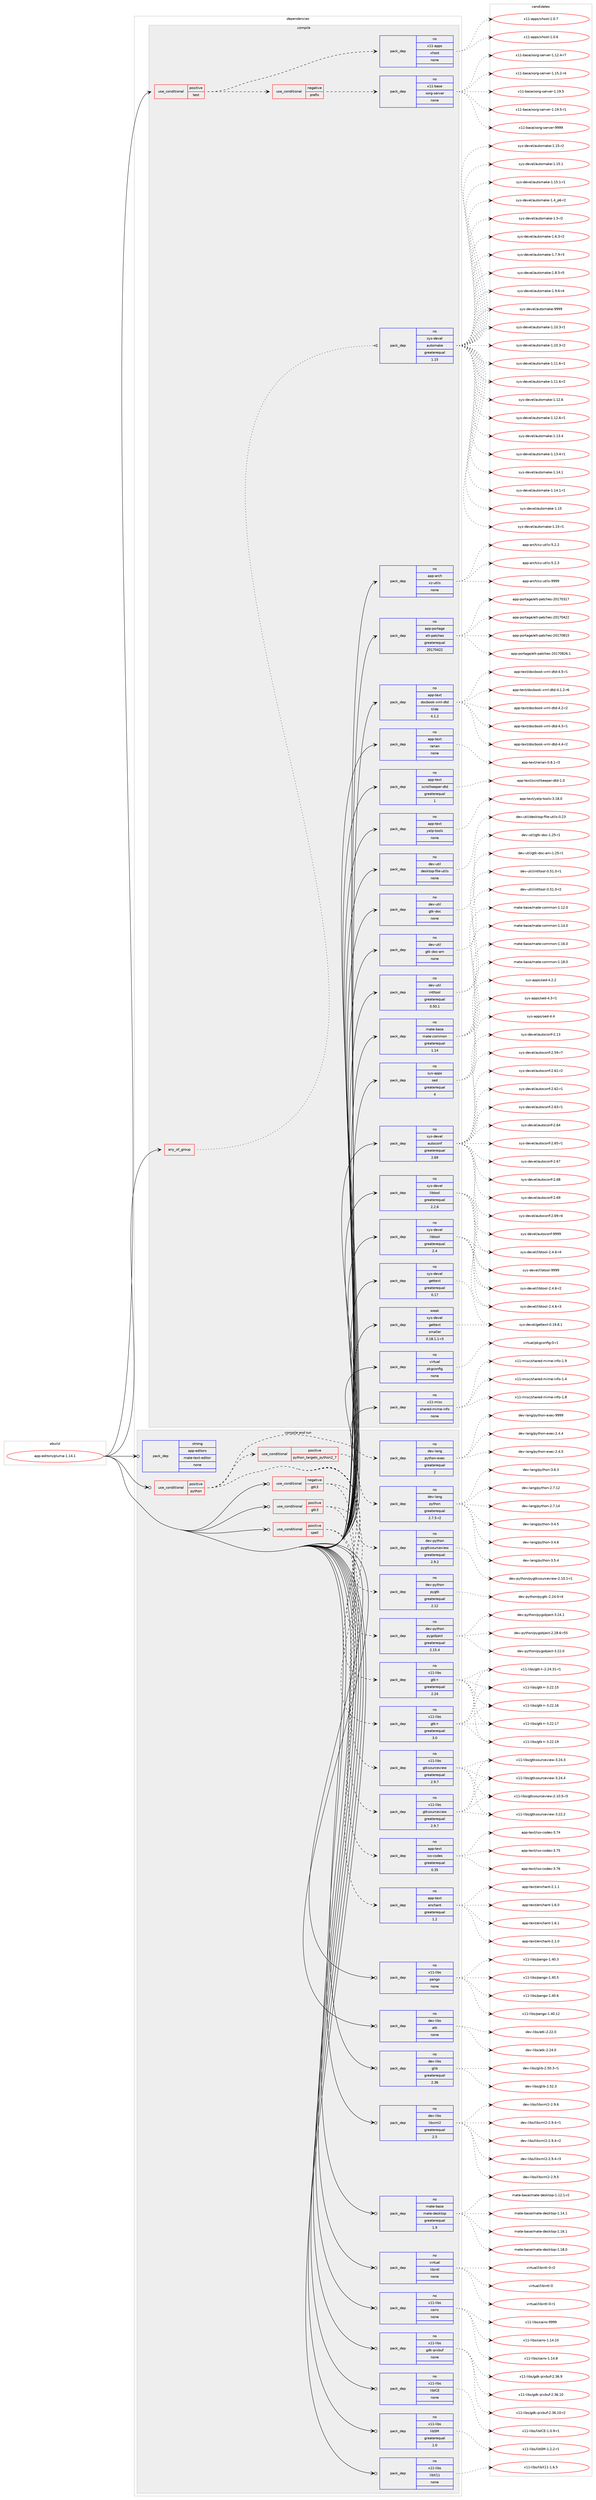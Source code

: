 digraph prolog {

# *************
# Graph options
# *************

newrank=true;
concentrate=true;
compound=true;
graph [rankdir=LR,fontname=Helvetica,fontsize=10,ranksep=1.5];#, ranksep=2.5, nodesep=0.2];
edge  [arrowhead=vee];
node  [fontname=Helvetica,fontsize=10];

# **********
# The ebuild
# **********

subgraph cluster_leftcol {
color=gray;
rank=same;
label=<<i>ebuild</i>>;
id [label="app-editors/pluma-1.14.1", color=red, width=4, href="../app-editors/pluma-1.14.1.svg"];
}

# ****************
# The dependencies
# ****************

subgraph cluster_midcol {
color=gray;
label=<<i>dependencies</i>>;
subgraph cluster_compile {
fillcolor="#eeeeee";
style=filled;
label=<<i>compile</i>>;
subgraph any379 {
dependency18493 [label=<<TABLE BORDER="0" CELLBORDER="1" CELLSPACING="0" CELLPADDING="4"><TR><TD CELLPADDING="10">any_of_group</TD></TR></TABLE>>, shape=none, color=red];subgraph pack13518 {
dependency18494 [label=<<TABLE BORDER="0" CELLBORDER="1" CELLSPACING="0" CELLPADDING="4" WIDTH="220"><TR><TD ROWSPAN="6" CELLPADDING="30">pack_dep</TD></TR><TR><TD WIDTH="110">no</TD></TR><TR><TD>sys-devel</TD></TR><TR><TD>automake</TD></TR><TR><TD>greaterequal</TD></TR><TR><TD>1.15</TD></TR></TABLE>>, shape=none, color=blue];
}
dependency18493:e -> dependency18494:w [weight=20,style="dotted",arrowhead="oinv"];
}
id:e -> dependency18493:w [weight=20,style="solid",arrowhead="vee"];
subgraph cond4592 {
dependency18495 [label=<<TABLE BORDER="0" CELLBORDER="1" CELLSPACING="0" CELLPADDING="4"><TR><TD ROWSPAN="3" CELLPADDING="10">use_conditional</TD></TR><TR><TD>positive</TD></TR><TR><TD>test</TD></TR></TABLE>>, shape=none, color=red];
subgraph cond4593 {
dependency18496 [label=<<TABLE BORDER="0" CELLBORDER="1" CELLSPACING="0" CELLPADDING="4"><TR><TD ROWSPAN="3" CELLPADDING="10">use_conditional</TD></TR><TR><TD>negative</TD></TR><TR><TD>prefix</TD></TR></TABLE>>, shape=none, color=red];
subgraph pack13519 {
dependency18497 [label=<<TABLE BORDER="0" CELLBORDER="1" CELLSPACING="0" CELLPADDING="4" WIDTH="220"><TR><TD ROWSPAN="6" CELLPADDING="30">pack_dep</TD></TR><TR><TD WIDTH="110">no</TD></TR><TR><TD>x11-base</TD></TR><TR><TD>xorg-server</TD></TR><TR><TD>none</TD></TR><TR><TD></TD></TR></TABLE>>, shape=none, color=blue];
}
dependency18496:e -> dependency18497:w [weight=20,style="dashed",arrowhead="vee"];
}
dependency18495:e -> dependency18496:w [weight=20,style="dashed",arrowhead="vee"];
subgraph pack13520 {
dependency18498 [label=<<TABLE BORDER="0" CELLBORDER="1" CELLSPACING="0" CELLPADDING="4" WIDTH="220"><TR><TD ROWSPAN="6" CELLPADDING="30">pack_dep</TD></TR><TR><TD WIDTH="110">no</TD></TR><TR><TD>x11-apps</TD></TR><TR><TD>xhost</TD></TR><TR><TD>none</TD></TR><TR><TD></TD></TR></TABLE>>, shape=none, color=blue];
}
dependency18495:e -> dependency18498:w [weight=20,style="dashed",arrowhead="vee"];
}
id:e -> dependency18495:w [weight=20,style="solid",arrowhead="vee"];
subgraph pack13521 {
dependency18499 [label=<<TABLE BORDER="0" CELLBORDER="1" CELLSPACING="0" CELLPADDING="4" WIDTH="220"><TR><TD ROWSPAN="6" CELLPADDING="30">pack_dep</TD></TR><TR><TD WIDTH="110">no</TD></TR><TR><TD>app-arch</TD></TR><TR><TD>xz-utils</TD></TR><TR><TD>none</TD></TR><TR><TD></TD></TR></TABLE>>, shape=none, color=blue];
}
id:e -> dependency18499:w [weight=20,style="solid",arrowhead="vee"];
subgraph pack13522 {
dependency18500 [label=<<TABLE BORDER="0" CELLBORDER="1" CELLSPACING="0" CELLPADDING="4" WIDTH="220"><TR><TD ROWSPAN="6" CELLPADDING="30">pack_dep</TD></TR><TR><TD WIDTH="110">no</TD></TR><TR><TD>app-portage</TD></TR><TR><TD>elt-patches</TD></TR><TR><TD>greaterequal</TD></TR><TR><TD>20170422</TD></TR></TABLE>>, shape=none, color=blue];
}
id:e -> dependency18500:w [weight=20,style="solid",arrowhead="vee"];
subgraph pack13523 {
dependency18501 [label=<<TABLE BORDER="0" CELLBORDER="1" CELLSPACING="0" CELLPADDING="4" WIDTH="220"><TR><TD ROWSPAN="6" CELLPADDING="30">pack_dep</TD></TR><TR><TD WIDTH="110">no</TD></TR><TR><TD>app-text</TD></TR><TR><TD>docbook-xml-dtd</TD></TR><TR><TD>tilde</TD></TR><TR><TD>4.1.2</TD></TR></TABLE>>, shape=none, color=blue];
}
id:e -> dependency18501:w [weight=20,style="solid",arrowhead="vee"];
subgraph pack13524 {
dependency18502 [label=<<TABLE BORDER="0" CELLBORDER="1" CELLSPACING="0" CELLPADDING="4" WIDTH="220"><TR><TD ROWSPAN="6" CELLPADDING="30">pack_dep</TD></TR><TR><TD WIDTH="110">no</TD></TR><TR><TD>app-text</TD></TR><TR><TD>rarian</TD></TR><TR><TD>none</TD></TR><TR><TD></TD></TR></TABLE>>, shape=none, color=blue];
}
id:e -> dependency18502:w [weight=20,style="solid",arrowhead="vee"];
subgraph pack13525 {
dependency18503 [label=<<TABLE BORDER="0" CELLBORDER="1" CELLSPACING="0" CELLPADDING="4" WIDTH="220"><TR><TD ROWSPAN="6" CELLPADDING="30">pack_dep</TD></TR><TR><TD WIDTH="110">no</TD></TR><TR><TD>app-text</TD></TR><TR><TD>scrollkeeper-dtd</TD></TR><TR><TD>greaterequal</TD></TR><TR><TD>1</TD></TR></TABLE>>, shape=none, color=blue];
}
id:e -> dependency18503:w [weight=20,style="solid",arrowhead="vee"];
subgraph pack13526 {
dependency18504 [label=<<TABLE BORDER="0" CELLBORDER="1" CELLSPACING="0" CELLPADDING="4" WIDTH="220"><TR><TD ROWSPAN="6" CELLPADDING="30">pack_dep</TD></TR><TR><TD WIDTH="110">no</TD></TR><TR><TD>app-text</TD></TR><TR><TD>yelp-tools</TD></TR><TR><TD>none</TD></TR><TR><TD></TD></TR></TABLE>>, shape=none, color=blue];
}
id:e -> dependency18504:w [weight=20,style="solid",arrowhead="vee"];
subgraph pack13527 {
dependency18505 [label=<<TABLE BORDER="0" CELLBORDER="1" CELLSPACING="0" CELLPADDING="4" WIDTH="220"><TR><TD ROWSPAN="6" CELLPADDING="30">pack_dep</TD></TR><TR><TD WIDTH="110">no</TD></TR><TR><TD>dev-util</TD></TR><TR><TD>desktop-file-utils</TD></TR><TR><TD>none</TD></TR><TR><TD></TD></TR></TABLE>>, shape=none, color=blue];
}
id:e -> dependency18505:w [weight=20,style="solid",arrowhead="vee"];
subgraph pack13528 {
dependency18506 [label=<<TABLE BORDER="0" CELLBORDER="1" CELLSPACING="0" CELLPADDING="4" WIDTH="220"><TR><TD ROWSPAN="6" CELLPADDING="30">pack_dep</TD></TR><TR><TD WIDTH="110">no</TD></TR><TR><TD>dev-util</TD></TR><TR><TD>gtk-doc</TD></TR><TR><TD>none</TD></TR><TR><TD></TD></TR></TABLE>>, shape=none, color=blue];
}
id:e -> dependency18506:w [weight=20,style="solid",arrowhead="vee"];
subgraph pack13529 {
dependency18507 [label=<<TABLE BORDER="0" CELLBORDER="1" CELLSPACING="0" CELLPADDING="4" WIDTH="220"><TR><TD ROWSPAN="6" CELLPADDING="30">pack_dep</TD></TR><TR><TD WIDTH="110">no</TD></TR><TR><TD>dev-util</TD></TR><TR><TD>gtk-doc-am</TD></TR><TR><TD>none</TD></TR><TR><TD></TD></TR></TABLE>>, shape=none, color=blue];
}
id:e -> dependency18507:w [weight=20,style="solid",arrowhead="vee"];
subgraph pack13530 {
dependency18508 [label=<<TABLE BORDER="0" CELLBORDER="1" CELLSPACING="0" CELLPADDING="4" WIDTH="220"><TR><TD ROWSPAN="6" CELLPADDING="30">pack_dep</TD></TR><TR><TD WIDTH="110">no</TD></TR><TR><TD>dev-util</TD></TR><TR><TD>intltool</TD></TR><TR><TD>greaterequal</TD></TR><TR><TD>0.50.1</TD></TR></TABLE>>, shape=none, color=blue];
}
id:e -> dependency18508:w [weight=20,style="solid",arrowhead="vee"];
subgraph pack13531 {
dependency18509 [label=<<TABLE BORDER="0" CELLBORDER="1" CELLSPACING="0" CELLPADDING="4" WIDTH="220"><TR><TD ROWSPAN="6" CELLPADDING="30">pack_dep</TD></TR><TR><TD WIDTH="110">no</TD></TR><TR><TD>mate-base</TD></TR><TR><TD>mate-common</TD></TR><TR><TD>greaterequal</TD></TR><TR><TD>1.14</TD></TR></TABLE>>, shape=none, color=blue];
}
id:e -> dependency18509:w [weight=20,style="solid",arrowhead="vee"];
subgraph pack13532 {
dependency18510 [label=<<TABLE BORDER="0" CELLBORDER="1" CELLSPACING="0" CELLPADDING="4" WIDTH="220"><TR><TD ROWSPAN="6" CELLPADDING="30">pack_dep</TD></TR><TR><TD WIDTH="110">no</TD></TR><TR><TD>sys-apps</TD></TR><TR><TD>sed</TD></TR><TR><TD>greaterequal</TD></TR><TR><TD>4</TD></TR></TABLE>>, shape=none, color=blue];
}
id:e -> dependency18510:w [weight=20,style="solid",arrowhead="vee"];
subgraph pack13533 {
dependency18511 [label=<<TABLE BORDER="0" CELLBORDER="1" CELLSPACING="0" CELLPADDING="4" WIDTH="220"><TR><TD ROWSPAN="6" CELLPADDING="30">pack_dep</TD></TR><TR><TD WIDTH="110">no</TD></TR><TR><TD>sys-devel</TD></TR><TR><TD>autoconf</TD></TR><TR><TD>greaterequal</TD></TR><TR><TD>2.69</TD></TR></TABLE>>, shape=none, color=blue];
}
id:e -> dependency18511:w [weight=20,style="solid",arrowhead="vee"];
subgraph pack13534 {
dependency18512 [label=<<TABLE BORDER="0" CELLBORDER="1" CELLSPACING="0" CELLPADDING="4" WIDTH="220"><TR><TD ROWSPAN="6" CELLPADDING="30">pack_dep</TD></TR><TR><TD WIDTH="110">no</TD></TR><TR><TD>sys-devel</TD></TR><TR><TD>gettext</TD></TR><TR><TD>greaterequal</TD></TR><TR><TD>0.17</TD></TR></TABLE>>, shape=none, color=blue];
}
id:e -> dependency18512:w [weight=20,style="solid",arrowhead="vee"];
subgraph pack13535 {
dependency18513 [label=<<TABLE BORDER="0" CELLBORDER="1" CELLSPACING="0" CELLPADDING="4" WIDTH="220"><TR><TD ROWSPAN="6" CELLPADDING="30">pack_dep</TD></TR><TR><TD WIDTH="110">no</TD></TR><TR><TD>sys-devel</TD></TR><TR><TD>libtool</TD></TR><TR><TD>greaterequal</TD></TR><TR><TD>2.2.6</TD></TR></TABLE>>, shape=none, color=blue];
}
id:e -> dependency18513:w [weight=20,style="solid",arrowhead="vee"];
subgraph pack13536 {
dependency18514 [label=<<TABLE BORDER="0" CELLBORDER="1" CELLSPACING="0" CELLPADDING="4" WIDTH="220"><TR><TD ROWSPAN="6" CELLPADDING="30">pack_dep</TD></TR><TR><TD WIDTH="110">no</TD></TR><TR><TD>sys-devel</TD></TR><TR><TD>libtool</TD></TR><TR><TD>greaterequal</TD></TR><TR><TD>2.4</TD></TR></TABLE>>, shape=none, color=blue];
}
id:e -> dependency18514:w [weight=20,style="solid",arrowhead="vee"];
subgraph pack13537 {
dependency18515 [label=<<TABLE BORDER="0" CELLBORDER="1" CELLSPACING="0" CELLPADDING="4" WIDTH="220"><TR><TD ROWSPAN="6" CELLPADDING="30">pack_dep</TD></TR><TR><TD WIDTH="110">no</TD></TR><TR><TD>virtual</TD></TR><TR><TD>pkgconfig</TD></TR><TR><TD>none</TD></TR><TR><TD></TD></TR></TABLE>>, shape=none, color=blue];
}
id:e -> dependency18515:w [weight=20,style="solid",arrowhead="vee"];
subgraph pack13538 {
dependency18516 [label=<<TABLE BORDER="0" CELLBORDER="1" CELLSPACING="0" CELLPADDING="4" WIDTH="220"><TR><TD ROWSPAN="6" CELLPADDING="30">pack_dep</TD></TR><TR><TD WIDTH="110">no</TD></TR><TR><TD>x11-misc</TD></TR><TR><TD>shared-mime-info</TD></TR><TR><TD>none</TD></TR><TR><TD></TD></TR></TABLE>>, shape=none, color=blue];
}
id:e -> dependency18516:w [weight=20,style="solid",arrowhead="vee"];
subgraph pack13539 {
dependency18517 [label=<<TABLE BORDER="0" CELLBORDER="1" CELLSPACING="0" CELLPADDING="4" WIDTH="220"><TR><TD ROWSPAN="6" CELLPADDING="30">pack_dep</TD></TR><TR><TD WIDTH="110">weak</TD></TR><TR><TD>sys-devel</TD></TR><TR><TD>gettext</TD></TR><TR><TD>smaller</TD></TR><TR><TD>0.18.1.1-r3</TD></TR></TABLE>>, shape=none, color=blue];
}
id:e -> dependency18517:w [weight=20,style="solid",arrowhead="vee"];
}
subgraph cluster_compileandrun {
fillcolor="#eeeeee";
style=filled;
label=<<i>compile and run</i>>;
subgraph cond4594 {
dependency18518 [label=<<TABLE BORDER="0" CELLBORDER="1" CELLSPACING="0" CELLPADDING="4"><TR><TD ROWSPAN="3" CELLPADDING="10">use_conditional</TD></TR><TR><TD>negative</TD></TR><TR><TD>gtk3</TD></TR></TABLE>>, shape=none, color=red];
subgraph pack13540 {
dependency18519 [label=<<TABLE BORDER="0" CELLBORDER="1" CELLSPACING="0" CELLPADDING="4" WIDTH="220"><TR><TD ROWSPAN="6" CELLPADDING="30">pack_dep</TD></TR><TR><TD WIDTH="110">no</TD></TR><TR><TD>x11-libs</TD></TR><TR><TD>gtk+</TD></TR><TR><TD>greaterequal</TD></TR><TR><TD>2.24</TD></TR></TABLE>>, shape=none, color=blue];
}
dependency18518:e -> dependency18519:w [weight=20,style="dashed",arrowhead="vee"];
subgraph pack13541 {
dependency18520 [label=<<TABLE BORDER="0" CELLBORDER="1" CELLSPACING="0" CELLPADDING="4" WIDTH="220"><TR><TD ROWSPAN="6" CELLPADDING="30">pack_dep</TD></TR><TR><TD WIDTH="110">no</TD></TR><TR><TD>x11-libs</TD></TR><TR><TD>gtksourceview</TD></TR><TR><TD>greaterequal</TD></TR><TR><TD>2.9.7</TD></TR></TABLE>>, shape=none, color=blue];
}
dependency18518:e -> dependency18520:w [weight=20,style="dashed",arrowhead="vee"];
}
id:e -> dependency18518:w [weight=20,style="solid",arrowhead="odotvee"];
subgraph cond4595 {
dependency18521 [label=<<TABLE BORDER="0" CELLBORDER="1" CELLSPACING="0" CELLPADDING="4"><TR><TD ROWSPAN="3" CELLPADDING="10">use_conditional</TD></TR><TR><TD>positive</TD></TR><TR><TD>gtk3</TD></TR></TABLE>>, shape=none, color=red];
subgraph pack13542 {
dependency18522 [label=<<TABLE BORDER="0" CELLBORDER="1" CELLSPACING="0" CELLPADDING="4" WIDTH="220"><TR><TD ROWSPAN="6" CELLPADDING="30">pack_dep</TD></TR><TR><TD WIDTH="110">no</TD></TR><TR><TD>x11-libs</TD></TR><TR><TD>gtk+</TD></TR><TR><TD>greaterequal</TD></TR><TR><TD>3.0</TD></TR></TABLE>>, shape=none, color=blue];
}
dependency18521:e -> dependency18522:w [weight=20,style="dashed",arrowhead="vee"];
subgraph pack13543 {
dependency18523 [label=<<TABLE BORDER="0" CELLBORDER="1" CELLSPACING="0" CELLPADDING="4" WIDTH="220"><TR><TD ROWSPAN="6" CELLPADDING="30">pack_dep</TD></TR><TR><TD WIDTH="110">no</TD></TR><TR><TD>x11-libs</TD></TR><TR><TD>gtksourceview</TD></TR><TR><TD>greaterequal</TD></TR><TR><TD>2.9.7</TD></TR></TABLE>>, shape=none, color=blue];
}
dependency18521:e -> dependency18523:w [weight=20,style="dashed",arrowhead="vee"];
}
id:e -> dependency18521:w [weight=20,style="solid",arrowhead="odotvee"];
subgraph cond4596 {
dependency18524 [label=<<TABLE BORDER="0" CELLBORDER="1" CELLSPACING="0" CELLPADDING="4"><TR><TD ROWSPAN="3" CELLPADDING="10">use_conditional</TD></TR><TR><TD>positive</TD></TR><TR><TD>python</TD></TR></TABLE>>, shape=none, color=red];
subgraph cond4597 {
dependency18525 [label=<<TABLE BORDER="0" CELLBORDER="1" CELLSPACING="0" CELLPADDING="4"><TR><TD ROWSPAN="3" CELLPADDING="10">use_conditional</TD></TR><TR><TD>positive</TD></TR><TR><TD>python_targets_python2_7</TD></TR></TABLE>>, shape=none, color=red];
subgraph pack13544 {
dependency18526 [label=<<TABLE BORDER="0" CELLBORDER="1" CELLSPACING="0" CELLPADDING="4" WIDTH="220"><TR><TD ROWSPAN="6" CELLPADDING="30">pack_dep</TD></TR><TR><TD WIDTH="110">no</TD></TR><TR><TD>dev-lang</TD></TR><TR><TD>python</TD></TR><TR><TD>greaterequal</TD></TR><TR><TD>2.7.5-r2</TD></TR></TABLE>>, shape=none, color=blue];
}
dependency18525:e -> dependency18526:w [weight=20,style="dashed",arrowhead="vee"];
}
dependency18524:e -> dependency18525:w [weight=20,style="dashed",arrowhead="vee"];
subgraph pack13545 {
dependency18527 [label=<<TABLE BORDER="0" CELLBORDER="1" CELLSPACING="0" CELLPADDING="4" WIDTH="220"><TR><TD ROWSPAN="6" CELLPADDING="30">pack_dep</TD></TR><TR><TD WIDTH="110">no</TD></TR><TR><TD>dev-lang</TD></TR><TR><TD>python-exec</TD></TR><TR><TD>greaterequal</TD></TR><TR><TD>2</TD></TR></TABLE>>, shape=none, color=blue];
}
dependency18524:e -> dependency18527:w [weight=20,style="dashed",arrowhead="vee"];
subgraph pack13546 {
dependency18528 [label=<<TABLE BORDER="0" CELLBORDER="1" CELLSPACING="0" CELLPADDING="4" WIDTH="220"><TR><TD ROWSPAN="6" CELLPADDING="30">pack_dep</TD></TR><TR><TD WIDTH="110">no</TD></TR><TR><TD>dev-python</TD></TR><TR><TD>pygobject</TD></TR><TR><TD>greaterequal</TD></TR><TR><TD>2.15.4</TD></TR></TABLE>>, shape=none, color=blue];
}
dependency18524:e -> dependency18528:w [weight=20,style="dashed",arrowhead="vee"];
subgraph pack13547 {
dependency18529 [label=<<TABLE BORDER="0" CELLBORDER="1" CELLSPACING="0" CELLPADDING="4" WIDTH="220"><TR><TD ROWSPAN="6" CELLPADDING="30">pack_dep</TD></TR><TR><TD WIDTH="110">no</TD></TR><TR><TD>dev-python</TD></TR><TR><TD>pygtk</TD></TR><TR><TD>greaterequal</TD></TR><TR><TD>2.12</TD></TR></TABLE>>, shape=none, color=blue];
}
dependency18524:e -> dependency18529:w [weight=20,style="dashed",arrowhead="vee"];
subgraph pack13548 {
dependency18530 [label=<<TABLE BORDER="0" CELLBORDER="1" CELLSPACING="0" CELLPADDING="4" WIDTH="220"><TR><TD ROWSPAN="6" CELLPADDING="30">pack_dep</TD></TR><TR><TD WIDTH="110">no</TD></TR><TR><TD>dev-python</TD></TR><TR><TD>pygtksourceview</TD></TR><TR><TD>greaterequal</TD></TR><TR><TD>2.9.2</TD></TR></TABLE>>, shape=none, color=blue];
}
dependency18524:e -> dependency18530:w [weight=20,style="dashed",arrowhead="vee"];
}
id:e -> dependency18524:w [weight=20,style="solid",arrowhead="odotvee"];
subgraph cond4598 {
dependency18531 [label=<<TABLE BORDER="0" CELLBORDER="1" CELLSPACING="0" CELLPADDING="4"><TR><TD ROWSPAN="3" CELLPADDING="10">use_conditional</TD></TR><TR><TD>positive</TD></TR><TR><TD>spell</TD></TR></TABLE>>, shape=none, color=red];
subgraph pack13549 {
dependency18532 [label=<<TABLE BORDER="0" CELLBORDER="1" CELLSPACING="0" CELLPADDING="4" WIDTH="220"><TR><TD ROWSPAN="6" CELLPADDING="30">pack_dep</TD></TR><TR><TD WIDTH="110">no</TD></TR><TR><TD>app-text</TD></TR><TR><TD>enchant</TD></TR><TR><TD>greaterequal</TD></TR><TR><TD>1.2</TD></TR></TABLE>>, shape=none, color=blue];
}
dependency18531:e -> dependency18532:w [weight=20,style="dashed",arrowhead="vee"];
subgraph pack13550 {
dependency18533 [label=<<TABLE BORDER="0" CELLBORDER="1" CELLSPACING="0" CELLPADDING="4" WIDTH="220"><TR><TD ROWSPAN="6" CELLPADDING="30">pack_dep</TD></TR><TR><TD WIDTH="110">no</TD></TR><TR><TD>app-text</TD></TR><TR><TD>iso-codes</TD></TR><TR><TD>greaterequal</TD></TR><TR><TD>0.35</TD></TR></TABLE>>, shape=none, color=blue];
}
dependency18531:e -> dependency18533:w [weight=20,style="dashed",arrowhead="vee"];
}
id:e -> dependency18531:w [weight=20,style="solid",arrowhead="odotvee"];
subgraph pack13551 {
dependency18534 [label=<<TABLE BORDER="0" CELLBORDER="1" CELLSPACING="0" CELLPADDING="4" WIDTH="220"><TR><TD ROWSPAN="6" CELLPADDING="30">pack_dep</TD></TR><TR><TD WIDTH="110">no</TD></TR><TR><TD>dev-libs</TD></TR><TR><TD>atk</TD></TR><TR><TD>none</TD></TR><TR><TD></TD></TR></TABLE>>, shape=none, color=blue];
}
id:e -> dependency18534:w [weight=20,style="solid",arrowhead="odotvee"];
subgraph pack13552 {
dependency18535 [label=<<TABLE BORDER="0" CELLBORDER="1" CELLSPACING="0" CELLPADDING="4" WIDTH="220"><TR><TD ROWSPAN="6" CELLPADDING="30">pack_dep</TD></TR><TR><TD WIDTH="110">no</TD></TR><TR><TD>dev-libs</TD></TR><TR><TD>glib</TD></TR><TR><TD>greaterequal</TD></TR><TR><TD>2.36</TD></TR></TABLE>>, shape=none, color=blue];
}
id:e -> dependency18535:w [weight=20,style="solid",arrowhead="odotvee"];
subgraph pack13553 {
dependency18536 [label=<<TABLE BORDER="0" CELLBORDER="1" CELLSPACING="0" CELLPADDING="4" WIDTH="220"><TR><TD ROWSPAN="6" CELLPADDING="30">pack_dep</TD></TR><TR><TD WIDTH="110">no</TD></TR><TR><TD>dev-libs</TD></TR><TR><TD>libxml2</TD></TR><TR><TD>greaterequal</TD></TR><TR><TD>2.5</TD></TR></TABLE>>, shape=none, color=blue];
}
id:e -> dependency18536:w [weight=20,style="solid",arrowhead="odotvee"];
subgraph pack13554 {
dependency18537 [label=<<TABLE BORDER="0" CELLBORDER="1" CELLSPACING="0" CELLPADDING="4" WIDTH="220"><TR><TD ROWSPAN="6" CELLPADDING="30">pack_dep</TD></TR><TR><TD WIDTH="110">no</TD></TR><TR><TD>mate-base</TD></TR><TR><TD>mate-desktop</TD></TR><TR><TD>greaterequal</TD></TR><TR><TD>1.9</TD></TR></TABLE>>, shape=none, color=blue];
}
id:e -> dependency18537:w [weight=20,style="solid",arrowhead="odotvee"];
subgraph pack13555 {
dependency18538 [label=<<TABLE BORDER="0" CELLBORDER="1" CELLSPACING="0" CELLPADDING="4" WIDTH="220"><TR><TD ROWSPAN="6" CELLPADDING="30">pack_dep</TD></TR><TR><TD WIDTH="110">no</TD></TR><TR><TD>virtual</TD></TR><TR><TD>libintl</TD></TR><TR><TD>none</TD></TR><TR><TD></TD></TR></TABLE>>, shape=none, color=blue];
}
id:e -> dependency18538:w [weight=20,style="solid",arrowhead="odotvee"];
subgraph pack13556 {
dependency18539 [label=<<TABLE BORDER="0" CELLBORDER="1" CELLSPACING="0" CELLPADDING="4" WIDTH="220"><TR><TD ROWSPAN="6" CELLPADDING="30">pack_dep</TD></TR><TR><TD WIDTH="110">no</TD></TR><TR><TD>x11-libs</TD></TR><TR><TD>cairo</TD></TR><TR><TD>none</TD></TR><TR><TD></TD></TR></TABLE>>, shape=none, color=blue];
}
id:e -> dependency18539:w [weight=20,style="solid",arrowhead="odotvee"];
subgraph pack13557 {
dependency18540 [label=<<TABLE BORDER="0" CELLBORDER="1" CELLSPACING="0" CELLPADDING="4" WIDTH="220"><TR><TD ROWSPAN="6" CELLPADDING="30">pack_dep</TD></TR><TR><TD WIDTH="110">no</TD></TR><TR><TD>x11-libs</TD></TR><TR><TD>gdk-pixbuf</TD></TR><TR><TD>none</TD></TR><TR><TD></TD></TR></TABLE>>, shape=none, color=blue];
}
id:e -> dependency18540:w [weight=20,style="solid",arrowhead="odotvee"];
subgraph pack13558 {
dependency18541 [label=<<TABLE BORDER="0" CELLBORDER="1" CELLSPACING="0" CELLPADDING="4" WIDTH="220"><TR><TD ROWSPAN="6" CELLPADDING="30">pack_dep</TD></TR><TR><TD WIDTH="110">no</TD></TR><TR><TD>x11-libs</TD></TR><TR><TD>libICE</TD></TR><TR><TD>none</TD></TR><TR><TD></TD></TR></TABLE>>, shape=none, color=blue];
}
id:e -> dependency18541:w [weight=20,style="solid",arrowhead="odotvee"];
subgraph pack13559 {
dependency18542 [label=<<TABLE BORDER="0" CELLBORDER="1" CELLSPACING="0" CELLPADDING="4" WIDTH="220"><TR><TD ROWSPAN="6" CELLPADDING="30">pack_dep</TD></TR><TR><TD WIDTH="110">no</TD></TR><TR><TD>x11-libs</TD></TR><TR><TD>libSM</TD></TR><TR><TD>greaterequal</TD></TR><TR><TD>1.0</TD></TR></TABLE>>, shape=none, color=blue];
}
id:e -> dependency18542:w [weight=20,style="solid",arrowhead="odotvee"];
subgraph pack13560 {
dependency18543 [label=<<TABLE BORDER="0" CELLBORDER="1" CELLSPACING="0" CELLPADDING="4" WIDTH="220"><TR><TD ROWSPAN="6" CELLPADDING="30">pack_dep</TD></TR><TR><TD WIDTH="110">no</TD></TR><TR><TD>x11-libs</TD></TR><TR><TD>libX11</TD></TR><TR><TD>none</TD></TR><TR><TD></TD></TR></TABLE>>, shape=none, color=blue];
}
id:e -> dependency18543:w [weight=20,style="solid",arrowhead="odotvee"];
subgraph pack13561 {
dependency18544 [label=<<TABLE BORDER="0" CELLBORDER="1" CELLSPACING="0" CELLPADDING="4" WIDTH="220"><TR><TD ROWSPAN="6" CELLPADDING="30">pack_dep</TD></TR><TR><TD WIDTH="110">no</TD></TR><TR><TD>x11-libs</TD></TR><TR><TD>pango</TD></TR><TR><TD>none</TD></TR><TR><TD></TD></TR></TABLE>>, shape=none, color=blue];
}
id:e -> dependency18544:w [weight=20,style="solid",arrowhead="odotvee"];
subgraph pack13562 {
dependency18545 [label=<<TABLE BORDER="0" CELLBORDER="1" CELLSPACING="0" CELLPADDING="4" WIDTH="220"><TR><TD ROWSPAN="6" CELLPADDING="30">pack_dep</TD></TR><TR><TD WIDTH="110">strong</TD></TR><TR><TD>app-editors</TD></TR><TR><TD>mate-text-editor</TD></TR><TR><TD>none</TD></TR><TR><TD></TD></TR></TABLE>>, shape=none, color=blue];
}
id:e -> dependency18545:w [weight=20,style="solid",arrowhead="odotvee"];
}
subgraph cluster_run {
fillcolor="#eeeeee";
style=filled;
label=<<i>run</i>>;
}
}

# **************
# The candidates
# **************

subgraph cluster_choices {
rank=same;
color=gray;
label=<<i>candidates</i>>;

subgraph choice13518 {
color=black;
nodesep=1;
choice11512111545100101118101108479711711611110997107101454946494846514511449 [label="sys-devel/automake-1.10.3-r1", color=red, width=4,href="../sys-devel/automake-1.10.3-r1.svg"];
choice11512111545100101118101108479711711611110997107101454946494846514511450 [label="sys-devel/automake-1.10.3-r2", color=red, width=4,href="../sys-devel/automake-1.10.3-r2.svg"];
choice11512111545100101118101108479711711611110997107101454946494946544511449 [label="sys-devel/automake-1.11.6-r1", color=red, width=4,href="../sys-devel/automake-1.11.6-r1.svg"];
choice11512111545100101118101108479711711611110997107101454946494946544511450 [label="sys-devel/automake-1.11.6-r2", color=red, width=4,href="../sys-devel/automake-1.11.6-r2.svg"];
choice1151211154510010111810110847971171161111099710710145494649504654 [label="sys-devel/automake-1.12.6", color=red, width=4,href="../sys-devel/automake-1.12.6.svg"];
choice11512111545100101118101108479711711611110997107101454946495046544511449 [label="sys-devel/automake-1.12.6-r1", color=red, width=4,href="../sys-devel/automake-1.12.6-r1.svg"];
choice1151211154510010111810110847971171161111099710710145494649514652 [label="sys-devel/automake-1.13.4", color=red, width=4,href="../sys-devel/automake-1.13.4.svg"];
choice11512111545100101118101108479711711611110997107101454946495146524511449 [label="sys-devel/automake-1.13.4-r1", color=red, width=4,href="../sys-devel/automake-1.13.4-r1.svg"];
choice1151211154510010111810110847971171161111099710710145494649524649 [label="sys-devel/automake-1.14.1", color=red, width=4,href="../sys-devel/automake-1.14.1.svg"];
choice11512111545100101118101108479711711611110997107101454946495246494511449 [label="sys-devel/automake-1.14.1-r1", color=red, width=4,href="../sys-devel/automake-1.14.1-r1.svg"];
choice115121115451001011181011084797117116111109971071014549464953 [label="sys-devel/automake-1.15", color=red, width=4,href="../sys-devel/automake-1.15.svg"];
choice1151211154510010111810110847971171161111099710710145494649534511449 [label="sys-devel/automake-1.15-r1", color=red, width=4,href="../sys-devel/automake-1.15-r1.svg"];
choice1151211154510010111810110847971171161111099710710145494649534511450 [label="sys-devel/automake-1.15-r2", color=red, width=4,href="../sys-devel/automake-1.15-r2.svg"];
choice1151211154510010111810110847971171161111099710710145494649534649 [label="sys-devel/automake-1.15.1", color=red, width=4,href="../sys-devel/automake-1.15.1.svg"];
choice11512111545100101118101108479711711611110997107101454946495346494511449 [label="sys-devel/automake-1.15.1-r1", color=red, width=4,href="../sys-devel/automake-1.15.1-r1.svg"];
choice115121115451001011181011084797117116111109971071014549465295112544511450 [label="sys-devel/automake-1.4_p6-r2", color=red, width=4,href="../sys-devel/automake-1.4_p6-r2.svg"];
choice11512111545100101118101108479711711611110997107101454946534511450 [label="sys-devel/automake-1.5-r2", color=red, width=4,href="../sys-devel/automake-1.5-r2.svg"];
choice115121115451001011181011084797117116111109971071014549465446514511450 [label="sys-devel/automake-1.6.3-r2", color=red, width=4,href="../sys-devel/automake-1.6.3-r2.svg"];
choice115121115451001011181011084797117116111109971071014549465546574511451 [label="sys-devel/automake-1.7.9-r3", color=red, width=4,href="../sys-devel/automake-1.7.9-r3.svg"];
choice115121115451001011181011084797117116111109971071014549465646534511453 [label="sys-devel/automake-1.8.5-r5", color=red, width=4,href="../sys-devel/automake-1.8.5-r5.svg"];
choice115121115451001011181011084797117116111109971071014549465746544511452 [label="sys-devel/automake-1.9.6-r4", color=red, width=4,href="../sys-devel/automake-1.9.6-r4.svg"];
choice115121115451001011181011084797117116111109971071014557575757 [label="sys-devel/automake-9999", color=red, width=4,href="../sys-devel/automake-9999.svg"];
dependency18494:e -> choice11512111545100101118101108479711711611110997107101454946494846514511449:w [style=dotted,weight="100"];
dependency18494:e -> choice11512111545100101118101108479711711611110997107101454946494846514511450:w [style=dotted,weight="100"];
dependency18494:e -> choice11512111545100101118101108479711711611110997107101454946494946544511449:w [style=dotted,weight="100"];
dependency18494:e -> choice11512111545100101118101108479711711611110997107101454946494946544511450:w [style=dotted,weight="100"];
dependency18494:e -> choice1151211154510010111810110847971171161111099710710145494649504654:w [style=dotted,weight="100"];
dependency18494:e -> choice11512111545100101118101108479711711611110997107101454946495046544511449:w [style=dotted,weight="100"];
dependency18494:e -> choice1151211154510010111810110847971171161111099710710145494649514652:w [style=dotted,weight="100"];
dependency18494:e -> choice11512111545100101118101108479711711611110997107101454946495146524511449:w [style=dotted,weight="100"];
dependency18494:e -> choice1151211154510010111810110847971171161111099710710145494649524649:w [style=dotted,weight="100"];
dependency18494:e -> choice11512111545100101118101108479711711611110997107101454946495246494511449:w [style=dotted,weight="100"];
dependency18494:e -> choice115121115451001011181011084797117116111109971071014549464953:w [style=dotted,weight="100"];
dependency18494:e -> choice1151211154510010111810110847971171161111099710710145494649534511449:w [style=dotted,weight="100"];
dependency18494:e -> choice1151211154510010111810110847971171161111099710710145494649534511450:w [style=dotted,weight="100"];
dependency18494:e -> choice1151211154510010111810110847971171161111099710710145494649534649:w [style=dotted,weight="100"];
dependency18494:e -> choice11512111545100101118101108479711711611110997107101454946495346494511449:w [style=dotted,weight="100"];
dependency18494:e -> choice115121115451001011181011084797117116111109971071014549465295112544511450:w [style=dotted,weight="100"];
dependency18494:e -> choice11512111545100101118101108479711711611110997107101454946534511450:w [style=dotted,weight="100"];
dependency18494:e -> choice115121115451001011181011084797117116111109971071014549465446514511450:w [style=dotted,weight="100"];
dependency18494:e -> choice115121115451001011181011084797117116111109971071014549465546574511451:w [style=dotted,weight="100"];
dependency18494:e -> choice115121115451001011181011084797117116111109971071014549465646534511453:w [style=dotted,weight="100"];
dependency18494:e -> choice115121115451001011181011084797117116111109971071014549465746544511452:w [style=dotted,weight="100"];
dependency18494:e -> choice115121115451001011181011084797117116111109971071014557575757:w [style=dotted,weight="100"];
}
subgraph choice13519 {
color=black;
nodesep=1;
choice12049494598971151014712011111410345115101114118101114454946495046524511455 [label="x11-base/xorg-server-1.12.4-r7", color=red, width=4,href="../x11-base/xorg-server-1.12.4-r7.svg"];
choice12049494598971151014712011111410345115101114118101114454946495346504511452 [label="x11-base/xorg-server-1.15.2-r4", color=red, width=4,href="../x11-base/xorg-server-1.15.2-r4.svg"];
choice1204949459897115101471201111141034511510111411810111445494649574653 [label="x11-base/xorg-server-1.19.5", color=red, width=4,href="../x11-base/xorg-server-1.19.5.svg"];
choice12049494598971151014712011111410345115101114118101114454946495746534511449 [label="x11-base/xorg-server-1.19.5-r1", color=red, width=4,href="../x11-base/xorg-server-1.19.5-r1.svg"];
choice120494945989711510147120111114103451151011141181011144557575757 [label="x11-base/xorg-server-9999", color=red, width=4,href="../x11-base/xorg-server-9999.svg"];
dependency18497:e -> choice12049494598971151014712011111410345115101114118101114454946495046524511455:w [style=dotted,weight="100"];
dependency18497:e -> choice12049494598971151014712011111410345115101114118101114454946495346504511452:w [style=dotted,weight="100"];
dependency18497:e -> choice1204949459897115101471201111141034511510111411810111445494649574653:w [style=dotted,weight="100"];
dependency18497:e -> choice12049494598971151014712011111410345115101114118101114454946495746534511449:w [style=dotted,weight="100"];
dependency18497:e -> choice120494945989711510147120111114103451151011141181011144557575757:w [style=dotted,weight="100"];
}
subgraph choice13520 {
color=black;
nodesep=1;
choice1204949459711211211547120104111115116454946484654 [label="x11-apps/xhost-1.0.6", color=red, width=4,href="../x11-apps/xhost-1.0.6.svg"];
choice1204949459711211211547120104111115116454946484655 [label="x11-apps/xhost-1.0.7", color=red, width=4,href="../x11-apps/xhost-1.0.7.svg"];
dependency18498:e -> choice1204949459711211211547120104111115116454946484654:w [style=dotted,weight="100"];
dependency18498:e -> choice1204949459711211211547120104111115116454946484655:w [style=dotted,weight="100"];
}
subgraph choice13521 {
color=black;
nodesep=1;
choice971121124597114991044712012245117116105108115455346504650 [label="app-arch/xz-utils-5.2.2", color=red, width=4,href="../app-arch/xz-utils-5.2.2.svg"];
choice971121124597114991044712012245117116105108115455346504651 [label="app-arch/xz-utils-5.2.3", color=red, width=4,href="../app-arch/xz-utils-5.2.3.svg"];
choice9711211245971149910447120122451171161051081154557575757 [label="app-arch/xz-utils-9999", color=red, width=4,href="../app-arch/xz-utils-9999.svg"];
dependency18499:e -> choice971121124597114991044712012245117116105108115455346504650:w [style=dotted,weight="100"];
dependency18499:e -> choice971121124597114991044712012245117116105108115455346504651:w [style=dotted,weight="100"];
dependency18499:e -> choice9711211245971149910447120122451171161051081154557575757:w [style=dotted,weight="100"];
}
subgraph choice13522 {
color=black;
nodesep=1;
choice97112112451121111141169710310147101108116451129711699104101115455048495548514955 [label="app-portage/elt-patches-20170317", color=red, width=4,href="../app-portage/elt-patches-20170317.svg"];
choice97112112451121111141169710310147101108116451129711699104101115455048495548525050 [label="app-portage/elt-patches-20170422", color=red, width=4,href="../app-portage/elt-patches-20170422.svg"];
choice97112112451121111141169710310147101108116451129711699104101115455048495548564953 [label="app-portage/elt-patches-20170815", color=red, width=4,href="../app-portage/elt-patches-20170815.svg"];
choice971121124511211111411697103101471011081164511297116991041011154550484955485650544649 [label="app-portage/elt-patches-20170826.1", color=red, width=4,href="../app-portage/elt-patches-20170826.1.svg"];
dependency18500:e -> choice97112112451121111141169710310147101108116451129711699104101115455048495548514955:w [style=dotted,weight="100"];
dependency18500:e -> choice97112112451121111141169710310147101108116451129711699104101115455048495548525050:w [style=dotted,weight="100"];
dependency18500:e -> choice97112112451121111141169710310147101108116451129711699104101115455048495548564953:w [style=dotted,weight="100"];
dependency18500:e -> choice971121124511211111411697103101471011081164511297116991041011154550484955485650544649:w [style=dotted,weight="100"];
}
subgraph choice13523 {
color=black;
nodesep=1;
choice971121124511610112011647100111999811111110745120109108451001161004552464946504511454 [label="app-text/docbook-xml-dtd-4.1.2-r6", color=red, width=4,href="../app-text/docbook-xml-dtd-4.1.2-r6.svg"];
choice97112112451161011201164710011199981111111074512010910845100116100455246504511450 [label="app-text/docbook-xml-dtd-4.2-r2", color=red, width=4,href="../app-text/docbook-xml-dtd-4.2-r2.svg"];
choice97112112451161011201164710011199981111111074512010910845100116100455246514511449 [label="app-text/docbook-xml-dtd-4.3-r1", color=red, width=4,href="../app-text/docbook-xml-dtd-4.3-r1.svg"];
choice97112112451161011201164710011199981111111074512010910845100116100455246524511450 [label="app-text/docbook-xml-dtd-4.4-r2", color=red, width=4,href="../app-text/docbook-xml-dtd-4.4-r2.svg"];
choice97112112451161011201164710011199981111111074512010910845100116100455246534511449 [label="app-text/docbook-xml-dtd-4.5-r1", color=red, width=4,href="../app-text/docbook-xml-dtd-4.5-r1.svg"];
dependency18501:e -> choice971121124511610112011647100111999811111110745120109108451001161004552464946504511454:w [style=dotted,weight="100"];
dependency18501:e -> choice97112112451161011201164710011199981111111074512010910845100116100455246504511450:w [style=dotted,weight="100"];
dependency18501:e -> choice97112112451161011201164710011199981111111074512010910845100116100455246514511449:w [style=dotted,weight="100"];
dependency18501:e -> choice97112112451161011201164710011199981111111074512010910845100116100455246524511450:w [style=dotted,weight="100"];
dependency18501:e -> choice97112112451161011201164710011199981111111074512010910845100116100455246534511449:w [style=dotted,weight="100"];
}
subgraph choice13524 {
color=black;
nodesep=1;
choice97112112451161011201164711497114105971104548465646494511451 [label="app-text/rarian-0.8.1-r3", color=red, width=4,href="../app-text/rarian-0.8.1-r3.svg"];
dependency18502:e -> choice97112112451161011201164711497114105971104548465646494511451:w [style=dotted,weight="100"];
}
subgraph choice13525 {
color=black;
nodesep=1;
choice971121124511610112011647115991141111081081071011011121011144510011610045494648 [label="app-text/scrollkeeper-dtd-1.0", color=red, width=4,href="../app-text/scrollkeeper-dtd-1.0.svg"];
dependency18503:e -> choice971121124511610112011647115991141111081081071011011121011144510011610045494648:w [style=dotted,weight="100"];
}
subgraph choice13526 {
color=black;
nodesep=1;
choice9711211245116101120116471211011081124511611111110811545514649564648 [label="app-text/yelp-tools-3.18.0", color=red, width=4,href="../app-text/yelp-tools-3.18.0.svg"];
dependency18504:e -> choice9711211245116101120116471211011081124511611111110811545514649564648:w [style=dotted,weight="100"];
}
subgraph choice13527 {
color=black;
nodesep=1;
choice100101118451171161051084710010111510711611111245102105108101451171161051081154548465051 [label="dev-util/desktop-file-utils-0.23", color=red, width=4,href="../dev-util/desktop-file-utils-0.23.svg"];
dependency18505:e -> choice100101118451171161051084710010111510711611111245102105108101451171161051081154548465051:w [style=dotted,weight="100"];
}
subgraph choice13528 {
color=black;
nodesep=1;
choice1001011184511711610510847103116107451001119945494650534511449 [label="dev-util/gtk-doc-1.25-r1", color=red, width=4,href="../dev-util/gtk-doc-1.25-r1.svg"];
dependency18506:e -> choice1001011184511711610510847103116107451001119945494650534511449:w [style=dotted,weight="100"];
}
subgraph choice13529 {
color=black;
nodesep=1;
choice10010111845117116105108471031161074510011199459710945494650534511449 [label="dev-util/gtk-doc-am-1.25-r1", color=red, width=4,href="../dev-util/gtk-doc-am-1.25-r1.svg"];
dependency18507:e -> choice10010111845117116105108471031161074510011199459710945494650534511449:w [style=dotted,weight="100"];
}
subgraph choice13530 {
color=black;
nodesep=1;
choice1001011184511711610510847105110116108116111111108454846534946484511449 [label="dev-util/intltool-0.51.0-r1", color=red, width=4,href="../dev-util/intltool-0.51.0-r1.svg"];
choice1001011184511711610510847105110116108116111111108454846534946484511450 [label="dev-util/intltool-0.51.0-r2", color=red, width=4,href="../dev-util/intltool-0.51.0-r2.svg"];
dependency18508:e -> choice1001011184511711610510847105110116108116111111108454846534946484511449:w [style=dotted,weight="100"];
dependency18508:e -> choice1001011184511711610510847105110116108116111111108454846534946484511450:w [style=dotted,weight="100"];
}
subgraph choice13531 {
color=black;
nodesep=1;
choice109971161014598971151014710997116101459911110910911111045494649504648 [label="mate-base/mate-common-1.12.0", color=red, width=4,href="../mate-base/mate-common-1.12.0.svg"];
choice109971161014598971151014710997116101459911110910911111045494649524648 [label="mate-base/mate-common-1.14.0", color=red, width=4,href="../mate-base/mate-common-1.14.0.svg"];
choice109971161014598971151014710997116101459911110910911111045494649544648 [label="mate-base/mate-common-1.16.0", color=red, width=4,href="../mate-base/mate-common-1.16.0.svg"];
choice109971161014598971151014710997116101459911110910911111045494649564648 [label="mate-base/mate-common-1.18.0", color=red, width=4,href="../mate-base/mate-common-1.18.0.svg"];
dependency18509:e -> choice109971161014598971151014710997116101459911110910911111045494649504648:w [style=dotted,weight="100"];
dependency18509:e -> choice109971161014598971151014710997116101459911110910911111045494649524648:w [style=dotted,weight="100"];
dependency18509:e -> choice109971161014598971151014710997116101459911110910911111045494649544648:w [style=dotted,weight="100"];
dependency18509:e -> choice109971161014598971151014710997116101459911110910911111045494649564648:w [style=dotted,weight="100"];
}
subgraph choice13532 {
color=black;
nodesep=1;
choice115121115459711211211547115101100455246504650 [label="sys-apps/sed-4.2.2", color=red, width=4,href="../sys-apps/sed-4.2.2.svg"];
choice115121115459711211211547115101100455246514511449 [label="sys-apps/sed-4.3-r1", color=red, width=4,href="../sys-apps/sed-4.3-r1.svg"];
choice11512111545971121121154711510110045524652 [label="sys-apps/sed-4.4", color=red, width=4,href="../sys-apps/sed-4.4.svg"];
dependency18510:e -> choice115121115459711211211547115101100455246504650:w [style=dotted,weight="100"];
dependency18510:e -> choice115121115459711211211547115101100455246514511449:w [style=dotted,weight="100"];
dependency18510:e -> choice11512111545971121121154711510110045524652:w [style=dotted,weight="100"];
}
subgraph choice13533 {
color=black;
nodesep=1;
choice115121115451001011181011084797117116111991111101024550464951 [label="sys-devel/autoconf-2.13", color=red, width=4,href="../sys-devel/autoconf-2.13.svg"];
choice1151211154510010111810110847971171161119911111010245504653574511455 [label="sys-devel/autoconf-2.59-r7", color=red, width=4,href="../sys-devel/autoconf-2.59-r7.svg"];
choice1151211154510010111810110847971171161119911111010245504654494511450 [label="sys-devel/autoconf-2.61-r2", color=red, width=4,href="../sys-devel/autoconf-2.61-r2.svg"];
choice1151211154510010111810110847971171161119911111010245504654504511449 [label="sys-devel/autoconf-2.62-r1", color=red, width=4,href="../sys-devel/autoconf-2.62-r1.svg"];
choice1151211154510010111810110847971171161119911111010245504654514511449 [label="sys-devel/autoconf-2.63-r1", color=red, width=4,href="../sys-devel/autoconf-2.63-r1.svg"];
choice115121115451001011181011084797117116111991111101024550465452 [label="sys-devel/autoconf-2.64", color=red, width=4,href="../sys-devel/autoconf-2.64.svg"];
choice1151211154510010111810110847971171161119911111010245504654534511449 [label="sys-devel/autoconf-2.65-r1", color=red, width=4,href="../sys-devel/autoconf-2.65-r1.svg"];
choice115121115451001011181011084797117116111991111101024550465455 [label="sys-devel/autoconf-2.67", color=red, width=4,href="../sys-devel/autoconf-2.67.svg"];
choice115121115451001011181011084797117116111991111101024550465456 [label="sys-devel/autoconf-2.68", color=red, width=4,href="../sys-devel/autoconf-2.68.svg"];
choice115121115451001011181011084797117116111991111101024550465457 [label="sys-devel/autoconf-2.69", color=red, width=4,href="../sys-devel/autoconf-2.69.svg"];
choice1151211154510010111810110847971171161119911111010245504654574511452 [label="sys-devel/autoconf-2.69-r4", color=red, width=4,href="../sys-devel/autoconf-2.69-r4.svg"];
choice115121115451001011181011084797117116111991111101024557575757 [label="sys-devel/autoconf-9999", color=red, width=4,href="../sys-devel/autoconf-9999.svg"];
dependency18511:e -> choice115121115451001011181011084797117116111991111101024550464951:w [style=dotted,weight="100"];
dependency18511:e -> choice1151211154510010111810110847971171161119911111010245504653574511455:w [style=dotted,weight="100"];
dependency18511:e -> choice1151211154510010111810110847971171161119911111010245504654494511450:w [style=dotted,weight="100"];
dependency18511:e -> choice1151211154510010111810110847971171161119911111010245504654504511449:w [style=dotted,weight="100"];
dependency18511:e -> choice1151211154510010111810110847971171161119911111010245504654514511449:w [style=dotted,weight="100"];
dependency18511:e -> choice115121115451001011181011084797117116111991111101024550465452:w [style=dotted,weight="100"];
dependency18511:e -> choice1151211154510010111810110847971171161119911111010245504654534511449:w [style=dotted,weight="100"];
dependency18511:e -> choice115121115451001011181011084797117116111991111101024550465455:w [style=dotted,weight="100"];
dependency18511:e -> choice115121115451001011181011084797117116111991111101024550465456:w [style=dotted,weight="100"];
dependency18511:e -> choice115121115451001011181011084797117116111991111101024550465457:w [style=dotted,weight="100"];
dependency18511:e -> choice1151211154510010111810110847971171161119911111010245504654574511452:w [style=dotted,weight="100"];
dependency18511:e -> choice115121115451001011181011084797117116111991111101024557575757:w [style=dotted,weight="100"];
}
subgraph choice13534 {
color=black;
nodesep=1;
choice1151211154510010111810110847103101116116101120116454846495746564649 [label="sys-devel/gettext-0.19.8.1", color=red, width=4,href="../sys-devel/gettext-0.19.8.1.svg"];
dependency18512:e -> choice1151211154510010111810110847103101116116101120116454846495746564649:w [style=dotted,weight="100"];
}
subgraph choice13535 {
color=black;
nodesep=1;
choice1151211154510010111810110847108105981161111111084550465246544511450 [label="sys-devel/libtool-2.4.6-r2", color=red, width=4,href="../sys-devel/libtool-2.4.6-r2.svg"];
choice1151211154510010111810110847108105981161111111084550465246544511451 [label="sys-devel/libtool-2.4.6-r3", color=red, width=4,href="../sys-devel/libtool-2.4.6-r3.svg"];
choice1151211154510010111810110847108105981161111111084550465246544511452 [label="sys-devel/libtool-2.4.6-r4", color=red, width=4,href="../sys-devel/libtool-2.4.6-r4.svg"];
choice1151211154510010111810110847108105981161111111084557575757 [label="sys-devel/libtool-9999", color=red, width=4,href="../sys-devel/libtool-9999.svg"];
dependency18513:e -> choice1151211154510010111810110847108105981161111111084550465246544511450:w [style=dotted,weight="100"];
dependency18513:e -> choice1151211154510010111810110847108105981161111111084550465246544511451:w [style=dotted,weight="100"];
dependency18513:e -> choice1151211154510010111810110847108105981161111111084550465246544511452:w [style=dotted,weight="100"];
dependency18513:e -> choice1151211154510010111810110847108105981161111111084557575757:w [style=dotted,weight="100"];
}
subgraph choice13536 {
color=black;
nodesep=1;
choice1151211154510010111810110847108105981161111111084550465246544511450 [label="sys-devel/libtool-2.4.6-r2", color=red, width=4,href="../sys-devel/libtool-2.4.6-r2.svg"];
choice1151211154510010111810110847108105981161111111084550465246544511451 [label="sys-devel/libtool-2.4.6-r3", color=red, width=4,href="../sys-devel/libtool-2.4.6-r3.svg"];
choice1151211154510010111810110847108105981161111111084550465246544511452 [label="sys-devel/libtool-2.4.6-r4", color=red, width=4,href="../sys-devel/libtool-2.4.6-r4.svg"];
choice1151211154510010111810110847108105981161111111084557575757 [label="sys-devel/libtool-9999", color=red, width=4,href="../sys-devel/libtool-9999.svg"];
dependency18514:e -> choice1151211154510010111810110847108105981161111111084550465246544511450:w [style=dotted,weight="100"];
dependency18514:e -> choice1151211154510010111810110847108105981161111111084550465246544511451:w [style=dotted,weight="100"];
dependency18514:e -> choice1151211154510010111810110847108105981161111111084550465246544511452:w [style=dotted,weight="100"];
dependency18514:e -> choice1151211154510010111810110847108105981161111111084557575757:w [style=dotted,weight="100"];
}
subgraph choice13537 {
color=black;
nodesep=1;
choice11810511411611797108471121071039911111010210510345484511449 [label="virtual/pkgconfig-0-r1", color=red, width=4,href="../virtual/pkgconfig-0-r1.svg"];
dependency18515:e -> choice11810511411611797108471121071039911111010210510345484511449:w [style=dotted,weight="100"];
}
subgraph choice13538 {
color=black;
nodesep=1;
choice120494945109105115994711510497114101100451091051091014510511010211145494652 [label="x11-misc/shared-mime-info-1.4", color=red, width=4,href="../x11-misc/shared-mime-info-1.4.svg"];
choice120494945109105115994711510497114101100451091051091014510511010211145494656 [label="x11-misc/shared-mime-info-1.8", color=red, width=4,href="../x11-misc/shared-mime-info-1.8.svg"];
choice120494945109105115994711510497114101100451091051091014510511010211145494657 [label="x11-misc/shared-mime-info-1.9", color=red, width=4,href="../x11-misc/shared-mime-info-1.9.svg"];
dependency18516:e -> choice120494945109105115994711510497114101100451091051091014510511010211145494652:w [style=dotted,weight="100"];
dependency18516:e -> choice120494945109105115994711510497114101100451091051091014510511010211145494656:w [style=dotted,weight="100"];
dependency18516:e -> choice120494945109105115994711510497114101100451091051091014510511010211145494657:w [style=dotted,weight="100"];
}
subgraph choice13539 {
color=black;
nodesep=1;
choice1151211154510010111810110847103101116116101120116454846495746564649 [label="sys-devel/gettext-0.19.8.1", color=red, width=4,href="../sys-devel/gettext-0.19.8.1.svg"];
dependency18517:e -> choice1151211154510010111810110847103101116116101120116454846495746564649:w [style=dotted,weight="100"];
}
subgraph choice13540 {
color=black;
nodesep=1;
choice12049494510810598115471031161074345504650524651494511449 [label="x11-libs/gtk+-2.24.31-r1", color=red, width=4,href="../x11-libs/gtk+-2.24.31-r1.svg"];
choice1204949451081059811547103116107434551465050464953 [label="x11-libs/gtk+-3.22.15", color=red, width=4,href="../x11-libs/gtk+-3.22.15.svg"];
choice1204949451081059811547103116107434551465050464954 [label="x11-libs/gtk+-3.22.16", color=red, width=4,href="../x11-libs/gtk+-3.22.16.svg"];
choice1204949451081059811547103116107434551465050464955 [label="x11-libs/gtk+-3.22.17", color=red, width=4,href="../x11-libs/gtk+-3.22.17.svg"];
choice1204949451081059811547103116107434551465050464957 [label="x11-libs/gtk+-3.22.19", color=red, width=4,href="../x11-libs/gtk+-3.22.19.svg"];
dependency18519:e -> choice12049494510810598115471031161074345504650524651494511449:w [style=dotted,weight="100"];
dependency18519:e -> choice1204949451081059811547103116107434551465050464953:w [style=dotted,weight="100"];
dependency18519:e -> choice1204949451081059811547103116107434551465050464954:w [style=dotted,weight="100"];
dependency18519:e -> choice1204949451081059811547103116107434551465050464955:w [style=dotted,weight="100"];
dependency18519:e -> choice1204949451081059811547103116107434551465050464957:w [style=dotted,weight="100"];
}
subgraph choice13541 {
color=black;
nodesep=1;
choice120494945108105981154710311610711511111711499101118105101119455046494846534511451 [label="x11-libs/gtksourceview-2.10.5-r3", color=red, width=4,href="../x11-libs/gtksourceview-2.10.5-r3.svg"];
choice12049494510810598115471031161071151111171149910111810510111945514650504650 [label="x11-libs/gtksourceview-3.22.2", color=red, width=4,href="../x11-libs/gtksourceview-3.22.2.svg"];
choice12049494510810598115471031161071151111171149910111810510111945514650524651 [label="x11-libs/gtksourceview-3.24.3", color=red, width=4,href="../x11-libs/gtksourceview-3.24.3.svg"];
choice12049494510810598115471031161071151111171149910111810510111945514650524652 [label="x11-libs/gtksourceview-3.24.4", color=red, width=4,href="../x11-libs/gtksourceview-3.24.4.svg"];
dependency18520:e -> choice120494945108105981154710311610711511111711499101118105101119455046494846534511451:w [style=dotted,weight="100"];
dependency18520:e -> choice12049494510810598115471031161071151111171149910111810510111945514650504650:w [style=dotted,weight="100"];
dependency18520:e -> choice12049494510810598115471031161071151111171149910111810510111945514650524651:w [style=dotted,weight="100"];
dependency18520:e -> choice12049494510810598115471031161071151111171149910111810510111945514650524652:w [style=dotted,weight="100"];
}
subgraph choice13542 {
color=black;
nodesep=1;
choice12049494510810598115471031161074345504650524651494511449 [label="x11-libs/gtk+-2.24.31-r1", color=red, width=4,href="../x11-libs/gtk+-2.24.31-r1.svg"];
choice1204949451081059811547103116107434551465050464953 [label="x11-libs/gtk+-3.22.15", color=red, width=4,href="../x11-libs/gtk+-3.22.15.svg"];
choice1204949451081059811547103116107434551465050464954 [label="x11-libs/gtk+-3.22.16", color=red, width=4,href="../x11-libs/gtk+-3.22.16.svg"];
choice1204949451081059811547103116107434551465050464955 [label="x11-libs/gtk+-3.22.17", color=red, width=4,href="../x11-libs/gtk+-3.22.17.svg"];
choice1204949451081059811547103116107434551465050464957 [label="x11-libs/gtk+-3.22.19", color=red, width=4,href="../x11-libs/gtk+-3.22.19.svg"];
dependency18522:e -> choice12049494510810598115471031161074345504650524651494511449:w [style=dotted,weight="100"];
dependency18522:e -> choice1204949451081059811547103116107434551465050464953:w [style=dotted,weight="100"];
dependency18522:e -> choice1204949451081059811547103116107434551465050464954:w [style=dotted,weight="100"];
dependency18522:e -> choice1204949451081059811547103116107434551465050464955:w [style=dotted,weight="100"];
dependency18522:e -> choice1204949451081059811547103116107434551465050464957:w [style=dotted,weight="100"];
}
subgraph choice13543 {
color=black;
nodesep=1;
choice120494945108105981154710311610711511111711499101118105101119455046494846534511451 [label="x11-libs/gtksourceview-2.10.5-r3", color=red, width=4,href="../x11-libs/gtksourceview-2.10.5-r3.svg"];
choice12049494510810598115471031161071151111171149910111810510111945514650504650 [label="x11-libs/gtksourceview-3.22.2", color=red, width=4,href="../x11-libs/gtksourceview-3.22.2.svg"];
choice12049494510810598115471031161071151111171149910111810510111945514650524651 [label="x11-libs/gtksourceview-3.24.3", color=red, width=4,href="../x11-libs/gtksourceview-3.24.3.svg"];
choice12049494510810598115471031161071151111171149910111810510111945514650524652 [label="x11-libs/gtksourceview-3.24.4", color=red, width=4,href="../x11-libs/gtksourceview-3.24.4.svg"];
dependency18523:e -> choice120494945108105981154710311610711511111711499101118105101119455046494846534511451:w [style=dotted,weight="100"];
dependency18523:e -> choice12049494510810598115471031161071151111171149910111810510111945514650504650:w [style=dotted,weight="100"];
dependency18523:e -> choice12049494510810598115471031161071151111171149910111810510111945514650524651:w [style=dotted,weight="100"];
dependency18523:e -> choice12049494510810598115471031161071151111171149910111810510111945514650524652:w [style=dotted,weight="100"];
}
subgraph choice13544 {
color=black;
nodesep=1;
choice10010111845108971101034711212111610411111045504655464950 [label="dev-lang/python-2.7.12", color=red, width=4,href="../dev-lang/python-2.7.12.svg"];
choice10010111845108971101034711212111610411111045504655464952 [label="dev-lang/python-2.7.14", color=red, width=4,href="../dev-lang/python-2.7.14.svg"];
choice100101118451089711010347112121116104111110455146524653 [label="dev-lang/python-3.4.5", color=red, width=4,href="../dev-lang/python-3.4.5.svg"];
choice100101118451089711010347112121116104111110455146524654 [label="dev-lang/python-3.4.6", color=red, width=4,href="../dev-lang/python-3.4.6.svg"];
choice100101118451089711010347112121116104111110455146534652 [label="dev-lang/python-3.5.4", color=red, width=4,href="../dev-lang/python-3.5.4.svg"];
choice100101118451089711010347112121116104111110455146544651 [label="dev-lang/python-3.6.3", color=red, width=4,href="../dev-lang/python-3.6.3.svg"];
dependency18526:e -> choice10010111845108971101034711212111610411111045504655464950:w [style=dotted,weight="100"];
dependency18526:e -> choice10010111845108971101034711212111610411111045504655464952:w [style=dotted,weight="100"];
dependency18526:e -> choice100101118451089711010347112121116104111110455146524653:w [style=dotted,weight="100"];
dependency18526:e -> choice100101118451089711010347112121116104111110455146524654:w [style=dotted,weight="100"];
dependency18526:e -> choice100101118451089711010347112121116104111110455146534652:w [style=dotted,weight="100"];
dependency18526:e -> choice100101118451089711010347112121116104111110455146544651:w [style=dotted,weight="100"];
}
subgraph choice13545 {
color=black;
nodesep=1;
choice1001011184510897110103471121211161041111104510112010199455046524652 [label="dev-lang/python-exec-2.4.4", color=red, width=4,href="../dev-lang/python-exec-2.4.4.svg"];
choice1001011184510897110103471121211161041111104510112010199455046524653 [label="dev-lang/python-exec-2.4.5", color=red, width=4,href="../dev-lang/python-exec-2.4.5.svg"];
choice10010111845108971101034711212111610411111045101120101994557575757 [label="dev-lang/python-exec-9999", color=red, width=4,href="../dev-lang/python-exec-9999.svg"];
dependency18527:e -> choice1001011184510897110103471121211161041111104510112010199455046524652:w [style=dotted,weight="100"];
dependency18527:e -> choice1001011184510897110103471121211161041111104510112010199455046524653:w [style=dotted,weight="100"];
dependency18527:e -> choice10010111845108971101034711212111610411111045101120101994557575757:w [style=dotted,weight="100"];
}
subgraph choice13546 {
color=black;
nodesep=1;
choice1001011184511212111610411111047112121103111981061019911645504650564654451145353 [label="dev-python/pygobject-2.28.6-r55", color=red, width=4,href="../dev-python/pygobject-2.28.6-r55.svg"];
choice1001011184511212111610411111047112121103111981061019911645514650504648 [label="dev-python/pygobject-3.22.0", color=red, width=4,href="../dev-python/pygobject-3.22.0.svg"];
choice1001011184511212111610411111047112121103111981061019911645514650524649 [label="dev-python/pygobject-3.24.1", color=red, width=4,href="../dev-python/pygobject-3.24.1.svg"];
dependency18528:e -> choice1001011184511212111610411111047112121103111981061019911645504650564654451145353:w [style=dotted,weight="100"];
dependency18528:e -> choice1001011184511212111610411111047112121103111981061019911645514650504648:w [style=dotted,weight="100"];
dependency18528:e -> choice1001011184511212111610411111047112121103111981061019911645514650524649:w [style=dotted,weight="100"];
}
subgraph choice13547 {
color=black;
nodesep=1;
choice1001011184511212111610411111047112121103116107455046505246484511452 [label="dev-python/pygtk-2.24.0-r4", color=red, width=4,href="../dev-python/pygtk-2.24.0-r4.svg"];
dependency18529:e -> choice1001011184511212111610411111047112121103116107455046505246484511452:w [style=dotted,weight="100"];
}
subgraph choice13548 {
color=black;
nodesep=1;
choice100101118451121211161041111104711212110311610711511111711499101118105101119455046494846494511449 [label="dev-python/pygtksourceview-2.10.1-r1", color=red, width=4,href="../dev-python/pygtksourceview-2.10.1-r1.svg"];
dependency18530:e -> choice100101118451121211161041111104711212110311610711511111711499101118105101119455046494846494511449:w [style=dotted,weight="100"];
}
subgraph choice13549 {
color=black;
nodesep=1;
choice9711211245116101120116471011109910497110116454946544648 [label="app-text/enchant-1.6.0", color=red, width=4,href="../app-text/enchant-1.6.0.svg"];
choice9711211245116101120116471011109910497110116454946544649 [label="app-text/enchant-1.6.1", color=red, width=4,href="../app-text/enchant-1.6.1.svg"];
choice9711211245116101120116471011109910497110116455046494648 [label="app-text/enchant-2.1.0", color=red, width=4,href="../app-text/enchant-2.1.0.svg"];
choice9711211245116101120116471011109910497110116455046494649 [label="app-text/enchant-2.1.1", color=red, width=4,href="../app-text/enchant-2.1.1.svg"];
dependency18532:e -> choice9711211245116101120116471011109910497110116454946544648:w [style=dotted,weight="100"];
dependency18532:e -> choice9711211245116101120116471011109910497110116454946544649:w [style=dotted,weight="100"];
dependency18532:e -> choice9711211245116101120116471011109910497110116455046494648:w [style=dotted,weight="100"];
dependency18532:e -> choice9711211245116101120116471011109910497110116455046494649:w [style=dotted,weight="100"];
}
subgraph choice13550 {
color=black;
nodesep=1;
choice97112112451161011201164710511511145991111001011154551465552 [label="app-text/iso-codes-3.74", color=red, width=4,href="../app-text/iso-codes-3.74.svg"];
choice97112112451161011201164710511511145991111001011154551465553 [label="app-text/iso-codes-3.75", color=red, width=4,href="../app-text/iso-codes-3.75.svg"];
choice97112112451161011201164710511511145991111001011154551465554 [label="app-text/iso-codes-3.76", color=red, width=4,href="../app-text/iso-codes-3.76.svg"];
dependency18533:e -> choice97112112451161011201164710511511145991111001011154551465552:w [style=dotted,weight="100"];
dependency18533:e -> choice97112112451161011201164710511511145991111001011154551465553:w [style=dotted,weight="100"];
dependency18533:e -> choice97112112451161011201164710511511145991111001011154551465554:w [style=dotted,weight="100"];
}
subgraph choice13551 {
color=black;
nodesep=1;
choice1001011184510810598115479711610745504650504648 [label="dev-libs/atk-2.22.0", color=red, width=4,href="../dev-libs/atk-2.22.0.svg"];
choice1001011184510810598115479711610745504650524648 [label="dev-libs/atk-2.24.0", color=red, width=4,href="../dev-libs/atk-2.24.0.svg"];
dependency18534:e -> choice1001011184510810598115479711610745504650504648:w [style=dotted,weight="100"];
dependency18534:e -> choice1001011184510810598115479711610745504650524648:w [style=dotted,weight="100"];
}
subgraph choice13552 {
color=black;
nodesep=1;
choice10010111845108105981154710310810598455046534846514511449 [label="dev-libs/glib-2.50.3-r1", color=red, width=4,href="../dev-libs/glib-2.50.3-r1.svg"];
choice1001011184510810598115471031081059845504653504651 [label="dev-libs/glib-2.52.3", color=red, width=4,href="../dev-libs/glib-2.52.3.svg"];
dependency18535:e -> choice10010111845108105981154710310810598455046534846514511449:w [style=dotted,weight="100"];
dependency18535:e -> choice1001011184510810598115471031081059845504653504651:w [style=dotted,weight="100"];
}
subgraph choice13553 {
color=black;
nodesep=1;
choice10010111845108105981154710810598120109108504550465746524511449 [label="dev-libs/libxml2-2.9.4-r1", color=red, width=4,href="../dev-libs/libxml2-2.9.4-r1.svg"];
choice10010111845108105981154710810598120109108504550465746524511450 [label="dev-libs/libxml2-2.9.4-r2", color=red, width=4,href="../dev-libs/libxml2-2.9.4-r2.svg"];
choice10010111845108105981154710810598120109108504550465746524511451 [label="dev-libs/libxml2-2.9.4-r3", color=red, width=4,href="../dev-libs/libxml2-2.9.4-r3.svg"];
choice1001011184510810598115471081059812010910850455046574653 [label="dev-libs/libxml2-2.9.5", color=red, width=4,href="../dev-libs/libxml2-2.9.5.svg"];
choice1001011184510810598115471081059812010910850455046574654 [label="dev-libs/libxml2-2.9.6", color=red, width=4,href="../dev-libs/libxml2-2.9.6.svg"];
dependency18536:e -> choice10010111845108105981154710810598120109108504550465746524511449:w [style=dotted,weight="100"];
dependency18536:e -> choice10010111845108105981154710810598120109108504550465746524511450:w [style=dotted,weight="100"];
dependency18536:e -> choice10010111845108105981154710810598120109108504550465746524511451:w [style=dotted,weight="100"];
dependency18536:e -> choice1001011184510810598115471081059812010910850455046574653:w [style=dotted,weight="100"];
dependency18536:e -> choice1001011184510810598115471081059812010910850455046574654:w [style=dotted,weight="100"];
}
subgraph choice13554 {
color=black;
nodesep=1;
choice10997116101459897115101471099711610145100101115107116111112454946495046494511450 [label="mate-base/mate-desktop-1.12.1-r2", color=red, width=4,href="../mate-base/mate-desktop-1.12.1-r2.svg"];
choice1099711610145989711510147109971161014510010111510711611111245494649524649 [label="mate-base/mate-desktop-1.14.1", color=red, width=4,href="../mate-base/mate-desktop-1.14.1.svg"];
choice1099711610145989711510147109971161014510010111510711611111245494649544649 [label="mate-base/mate-desktop-1.16.1", color=red, width=4,href="../mate-base/mate-desktop-1.16.1.svg"];
choice1099711610145989711510147109971161014510010111510711611111245494649564648 [label="mate-base/mate-desktop-1.18.0", color=red, width=4,href="../mate-base/mate-desktop-1.18.0.svg"];
dependency18537:e -> choice10997116101459897115101471099711610145100101115107116111112454946495046494511450:w [style=dotted,weight="100"];
dependency18537:e -> choice1099711610145989711510147109971161014510010111510711611111245494649524649:w [style=dotted,weight="100"];
dependency18537:e -> choice1099711610145989711510147109971161014510010111510711611111245494649544649:w [style=dotted,weight="100"];
dependency18537:e -> choice1099711610145989711510147109971161014510010111510711611111245494649564648:w [style=dotted,weight="100"];
}
subgraph choice13555 {
color=black;
nodesep=1;
choice1181051141161179710847108105981051101161084548 [label="virtual/libintl-0", color=red, width=4,href="../virtual/libintl-0.svg"];
choice11810511411611797108471081059810511011610845484511449 [label="virtual/libintl-0-r1", color=red, width=4,href="../virtual/libintl-0-r1.svg"];
choice11810511411611797108471081059810511011610845484511450 [label="virtual/libintl-0-r2", color=red, width=4,href="../virtual/libintl-0-r2.svg"];
dependency18538:e -> choice1181051141161179710847108105981051101161084548:w [style=dotted,weight="100"];
dependency18538:e -> choice11810511411611797108471081059810511011610845484511449:w [style=dotted,weight="100"];
dependency18538:e -> choice11810511411611797108471081059810511011610845484511450:w [style=dotted,weight="100"];
}
subgraph choice13556 {
color=black;
nodesep=1;
choice120494945108105981154799971051141114549464952464948 [label="x11-libs/cairo-1.14.10", color=red, width=4,href="../x11-libs/cairo-1.14.10.svg"];
choice1204949451081059811547999710511411145494649524656 [label="x11-libs/cairo-1.14.8", color=red, width=4,href="../x11-libs/cairo-1.14.8.svg"];
choice120494945108105981154799971051141114557575757 [label="x11-libs/cairo-9999", color=red, width=4,href="../x11-libs/cairo-9999.svg"];
dependency18539:e -> choice120494945108105981154799971051141114549464952464948:w [style=dotted,weight="100"];
dependency18539:e -> choice1204949451081059811547999710511411145494649524656:w [style=dotted,weight="100"];
dependency18539:e -> choice120494945108105981154799971051141114557575757:w [style=dotted,weight="100"];
}
subgraph choice13557 {
color=black;
nodesep=1;
choice120494945108105981154710310010745112105120981171024550465154464948 [label="x11-libs/gdk-pixbuf-2.36.10", color=red, width=4,href="../x11-libs/gdk-pixbuf-2.36.10.svg"];
choice1204949451081059811547103100107451121051209811710245504651544649484511450 [label="x11-libs/gdk-pixbuf-2.36.10-r2", color=red, width=4,href="../x11-libs/gdk-pixbuf-2.36.10-r2.svg"];
choice1204949451081059811547103100107451121051209811710245504651544657 [label="x11-libs/gdk-pixbuf-2.36.9", color=red, width=4,href="../x11-libs/gdk-pixbuf-2.36.9.svg"];
dependency18540:e -> choice120494945108105981154710310010745112105120981171024550465154464948:w [style=dotted,weight="100"];
dependency18540:e -> choice1204949451081059811547103100107451121051209811710245504651544649484511450:w [style=dotted,weight="100"];
dependency18540:e -> choice1204949451081059811547103100107451121051209811710245504651544657:w [style=dotted,weight="100"];
}
subgraph choice13558 {
color=black;
nodesep=1;
choice1204949451081059811547108105987367694549464846574511449 [label="x11-libs/libICE-1.0.9-r1", color=red, width=4,href="../x11-libs/libICE-1.0.9-r1.svg"];
dependency18541:e -> choice1204949451081059811547108105987367694549464846574511449:w [style=dotted,weight="100"];
}
subgraph choice13559 {
color=black;
nodesep=1;
choice12049494510810598115471081059883774549465046504511449 [label="x11-libs/libSM-1.2.2-r1", color=red, width=4,href="../x11-libs/libSM-1.2.2-r1.svg"];
dependency18542:e -> choice12049494510810598115471081059883774549465046504511449:w [style=dotted,weight="100"];
}
subgraph choice13560 {
color=black;
nodesep=1;
choice120494945108105981154710810598884949454946544653 [label="x11-libs/libX11-1.6.5", color=red, width=4,href="../x11-libs/libX11-1.6.5.svg"];
dependency18543:e -> choice120494945108105981154710810598884949454946544653:w [style=dotted,weight="100"];
}
subgraph choice13561 {
color=black;
nodesep=1;
choice1204949451081059811547112971101031114549465248464950 [label="x11-libs/pango-1.40.12", color=red, width=4,href="../x11-libs/pango-1.40.12.svg"];
choice12049494510810598115471129711010311145494652484651 [label="x11-libs/pango-1.40.3", color=red, width=4,href="../x11-libs/pango-1.40.3.svg"];
choice12049494510810598115471129711010311145494652484653 [label="x11-libs/pango-1.40.5", color=red, width=4,href="../x11-libs/pango-1.40.5.svg"];
choice12049494510810598115471129711010311145494652484654 [label="x11-libs/pango-1.40.6", color=red, width=4,href="../x11-libs/pango-1.40.6.svg"];
dependency18544:e -> choice1204949451081059811547112971101031114549465248464950:w [style=dotted,weight="100"];
dependency18544:e -> choice12049494510810598115471129711010311145494652484651:w [style=dotted,weight="100"];
dependency18544:e -> choice12049494510810598115471129711010311145494652484653:w [style=dotted,weight="100"];
dependency18544:e -> choice12049494510810598115471129711010311145494652484654:w [style=dotted,weight="100"];
}
subgraph choice13562 {
color=black;
nodesep=1;
}
}

}
